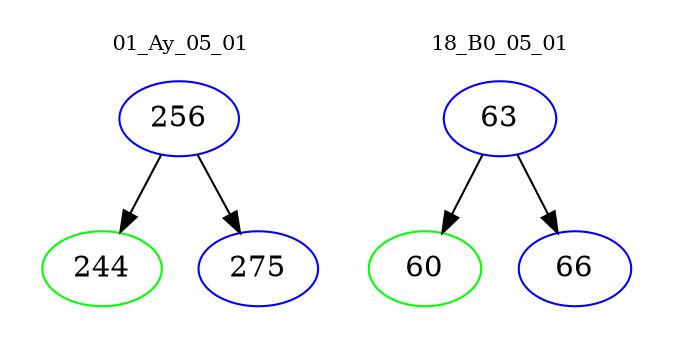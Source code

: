 digraph{
subgraph cluster_0 {
color = white
label = "01_Ay_05_01";
fontsize=10;
T0_256 [label="256", color="blue"]
T0_256 -> T0_244 [color="black"]
T0_244 [label="244", color="green"]
T0_256 -> T0_275 [color="black"]
T0_275 [label="275", color="blue"]
}
subgraph cluster_1 {
color = white
label = "18_B0_05_01";
fontsize=10;
T1_63 [label="63", color="blue"]
T1_63 -> T1_60 [color="black"]
T1_60 [label="60", color="green"]
T1_63 -> T1_66 [color="black"]
T1_66 [label="66", color="blue"]
}
}
